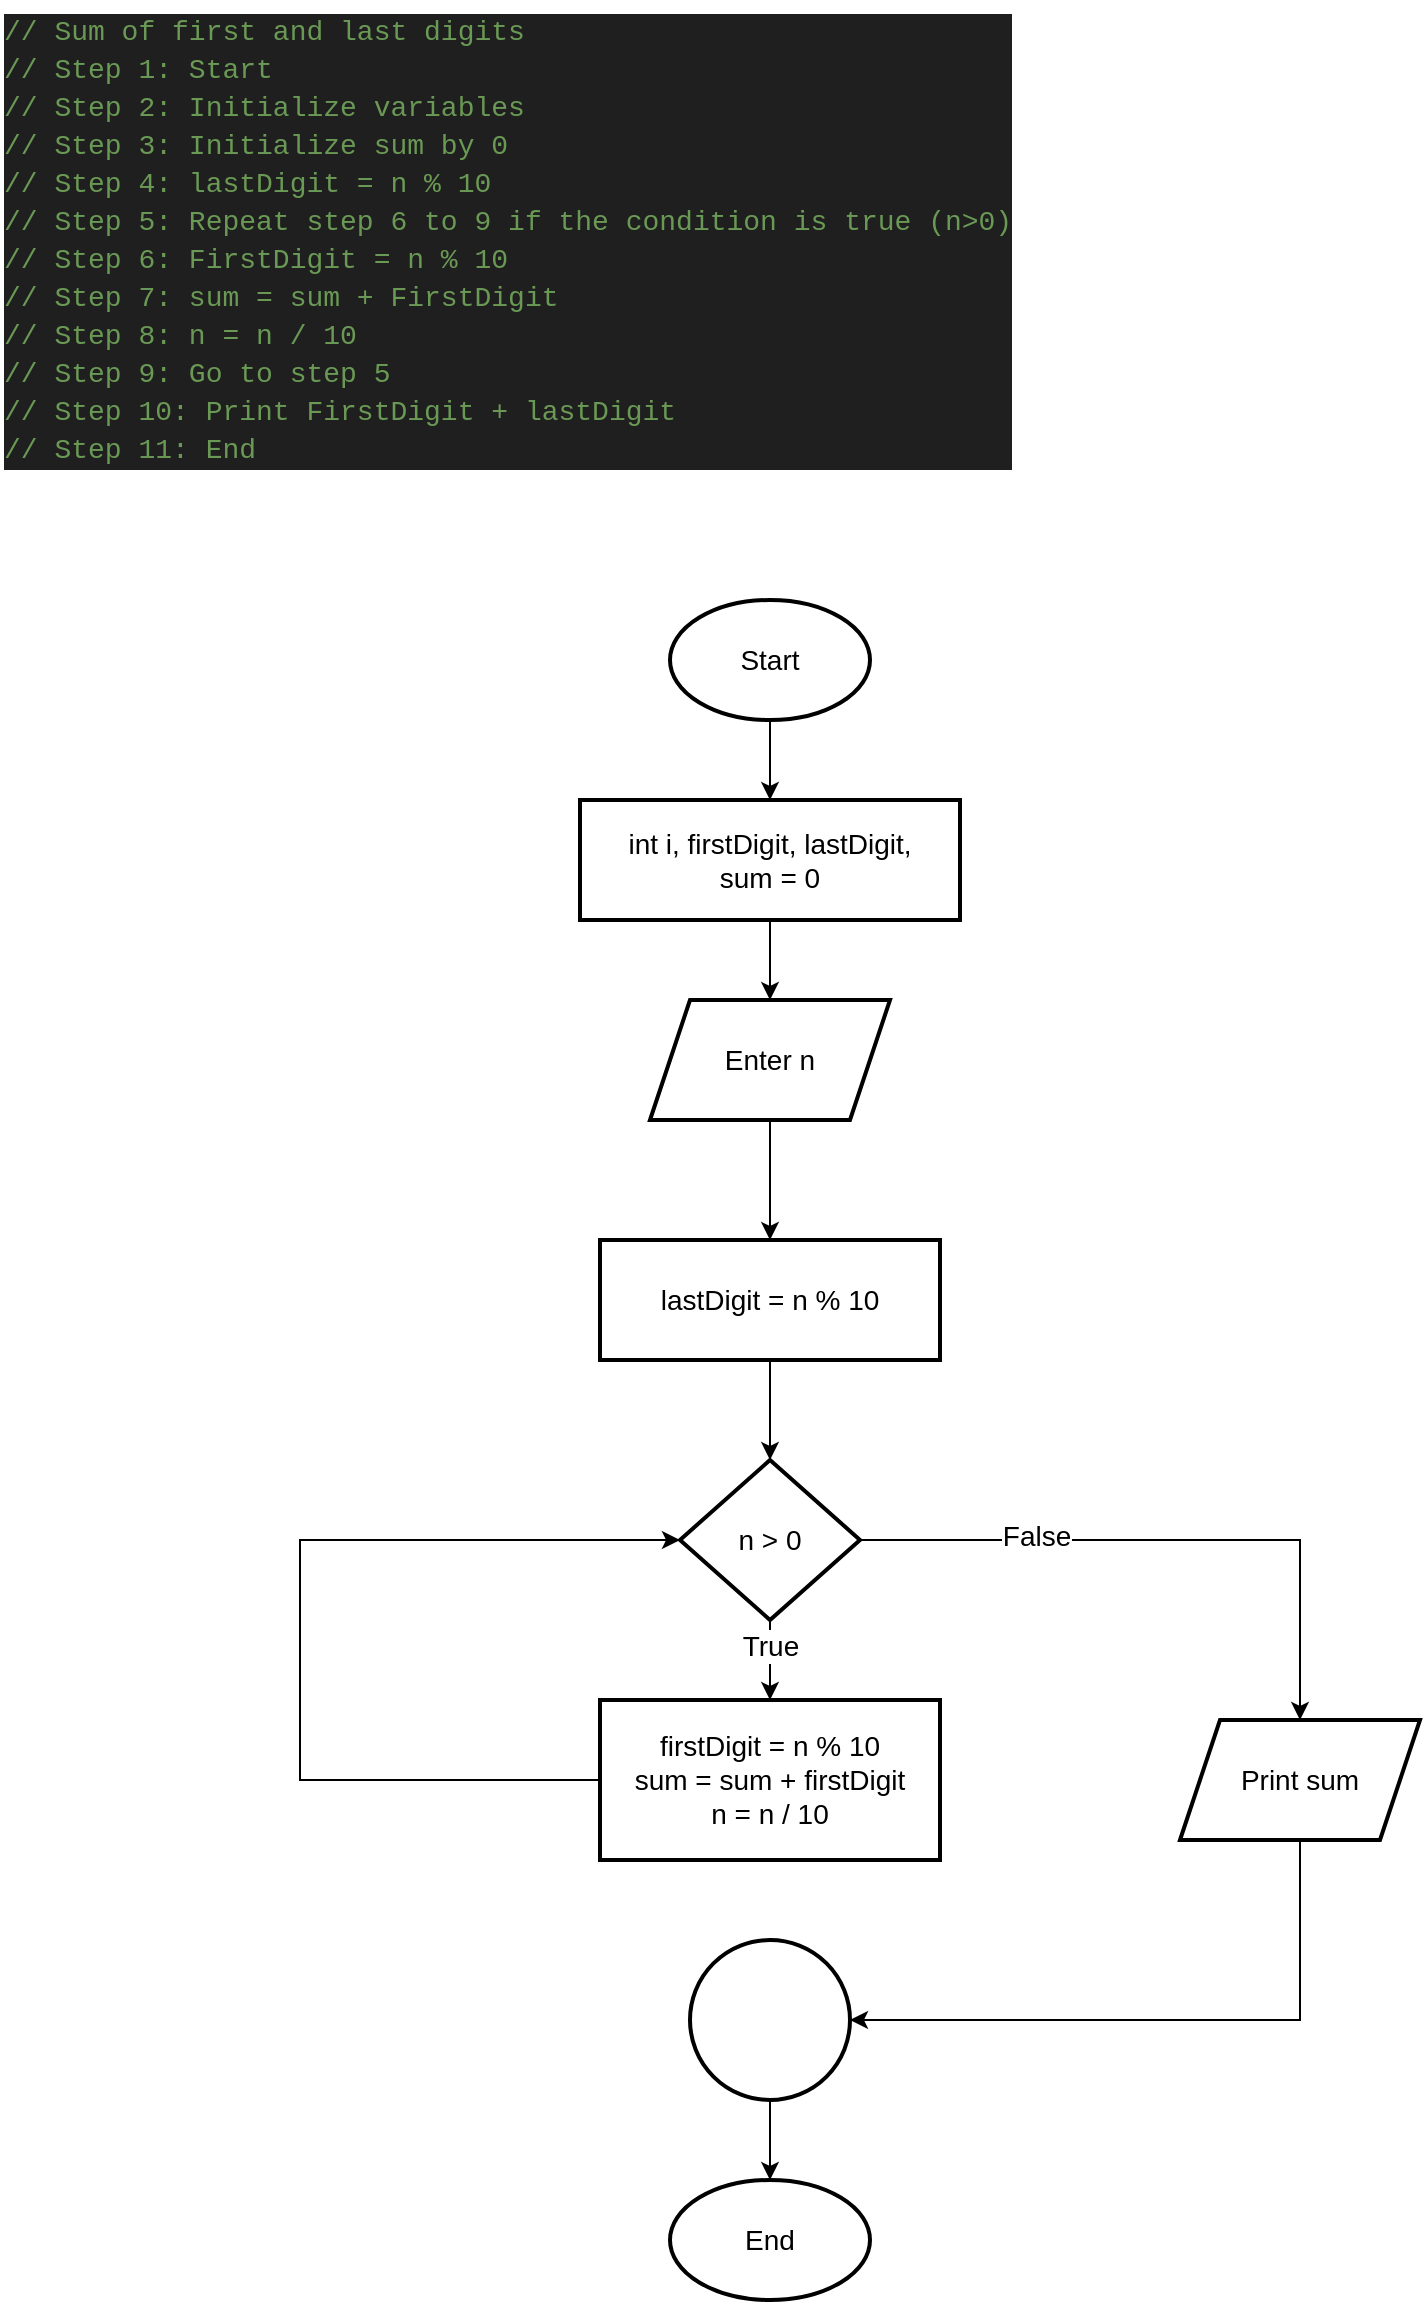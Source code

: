<mxfile version="26.2.9">
  <diagram name="Page-1" id="soHBd2a_jMFif4S6CW-Y">
    <mxGraphModel dx="1044" dy="562" grid="1" gridSize="10" guides="1" tooltips="1" connect="1" arrows="1" fold="1" page="1" pageScale="1" pageWidth="850" pageHeight="1100" math="0" shadow="0">
      <root>
        <mxCell id="0" />
        <mxCell id="1" parent="0" />
        <mxCell id="-sM4Souwvshf5DNwgaqd-1" value="&lt;div style=&quot;color: rgb(204, 204, 204); background-color: rgb(31, 31, 31); font-family: Consolas, &amp;quot;Courier New&amp;quot;, monospace; font-weight: normal; line-height: 19px; white-space: pre;&quot;&gt;&lt;div&gt;&lt;span style=&quot;color: #6a9955;&quot;&gt;// Sum of first and last digits&lt;/span&gt;&lt;/div&gt;&lt;div&gt;&lt;span style=&quot;color: #6a9955;&quot;&gt;// Step 1: Start&lt;/span&gt;&lt;/div&gt;&lt;div&gt;&lt;span style=&quot;color: #6a9955;&quot;&gt;// Step 2: Initialize variables&lt;/span&gt;&lt;/div&gt;&lt;div&gt;&lt;span style=&quot;color: #6a9955;&quot;&gt;// Step 3: Initialize sum by 0&lt;/span&gt;&lt;/div&gt;&lt;div&gt;&lt;span style=&quot;color: #6a9955;&quot;&gt;// Step 4: lastDigit = n % 10&lt;/span&gt;&lt;/div&gt;&lt;div&gt;&lt;span style=&quot;color: #6a9955;&quot;&gt;// Step 5: Repeat step 6 to 9 if the condition is true (n&amp;gt;0)&lt;/span&gt;&lt;/div&gt;&lt;div&gt;&lt;span style=&quot;color: #6a9955;&quot;&gt;// Step 6: FirstDigit = n % 10&lt;/span&gt;&lt;/div&gt;&lt;div&gt;&lt;span style=&quot;color: #6a9955;&quot;&gt;// Step 7: sum = sum + FirstDigit&lt;/span&gt;&lt;/div&gt;&lt;div&gt;&lt;span style=&quot;color: #6a9955;&quot;&gt;// Step 8: n = n / 10&lt;/span&gt;&lt;/div&gt;&lt;div&gt;&lt;span style=&quot;color: #6a9955;&quot;&gt;// Step 9: Go to step 5&lt;/span&gt;&lt;/div&gt;&lt;div&gt;&lt;span style=&quot;color: #6a9955;&quot;&gt;// Step 10: Print FirstDigit + lastDigit&lt;/span&gt;&lt;/div&gt;&lt;div&gt;&lt;span style=&quot;color: #6a9955;&quot;&gt;// Step 11: End&lt;/span&gt;&lt;/div&gt;&lt;/div&gt;" style="text;whiteSpace=wrap;html=1;fontSize=14;" vertex="1" parent="1">
          <mxGeometry x="40" y="30" width="500" height="250" as="geometry" />
        </mxCell>
        <mxCell id="-sM4Souwvshf5DNwgaqd-5" value="" style="edgeStyle=orthogonalEdgeStyle;rounded=0;orthogonalLoop=1;jettySize=auto;html=1;fontSize=14;" edge="1" parent="1" source="-sM4Souwvshf5DNwgaqd-2" target="-sM4Souwvshf5DNwgaqd-4">
          <mxGeometry relative="1" as="geometry" />
        </mxCell>
        <mxCell id="-sM4Souwvshf5DNwgaqd-2" value="Start" style="strokeWidth=2;html=1;shape=mxgraph.flowchart.start_1;whiteSpace=wrap;fontSize=14;" vertex="1" parent="1">
          <mxGeometry x="375" y="330" width="100" height="60" as="geometry" />
        </mxCell>
        <mxCell id="-sM4Souwvshf5DNwgaqd-3" value="End" style="strokeWidth=2;html=1;shape=mxgraph.flowchart.start_1;whiteSpace=wrap;fontSize=14;" vertex="1" parent="1">
          <mxGeometry x="375" y="1120" width="100" height="60" as="geometry" />
        </mxCell>
        <mxCell id="-sM4Souwvshf5DNwgaqd-7" value="" style="edgeStyle=orthogonalEdgeStyle;rounded=0;orthogonalLoop=1;jettySize=auto;html=1;fontSize=14;" edge="1" parent="1" source="-sM4Souwvshf5DNwgaqd-4" target="-sM4Souwvshf5DNwgaqd-6">
          <mxGeometry relative="1" as="geometry" />
        </mxCell>
        <mxCell id="-sM4Souwvshf5DNwgaqd-4" value="int i, firstDigit, lastDigit,&lt;div&gt;sum = 0&lt;/div&gt;" style="whiteSpace=wrap;html=1;strokeWidth=2;fontSize=14;" vertex="1" parent="1">
          <mxGeometry x="330" y="430" width="190" height="60" as="geometry" />
        </mxCell>
        <mxCell id="-sM4Souwvshf5DNwgaqd-9" value="" style="edgeStyle=orthogonalEdgeStyle;rounded=0;orthogonalLoop=1;jettySize=auto;html=1;fontSize=14;" edge="1" parent="1" source="-sM4Souwvshf5DNwgaqd-6" target="-sM4Souwvshf5DNwgaqd-8">
          <mxGeometry relative="1" as="geometry" />
        </mxCell>
        <mxCell id="-sM4Souwvshf5DNwgaqd-6" value="Enter n" style="shape=parallelogram;perimeter=parallelogramPerimeter;whiteSpace=wrap;html=1;fixedSize=1;strokeWidth=2;fontSize=14;" vertex="1" parent="1">
          <mxGeometry x="365" y="530" width="120" height="60" as="geometry" />
        </mxCell>
        <mxCell id="-sM4Souwvshf5DNwgaqd-11" value="" style="edgeStyle=orthogonalEdgeStyle;rounded=0;orthogonalLoop=1;jettySize=auto;html=1;fontSize=14;" edge="1" parent="1" source="-sM4Souwvshf5DNwgaqd-8" target="-sM4Souwvshf5DNwgaqd-10">
          <mxGeometry relative="1" as="geometry" />
        </mxCell>
        <mxCell id="-sM4Souwvshf5DNwgaqd-8" value="lastDigit = n % 10" style="whiteSpace=wrap;html=1;strokeWidth=2;fontSize=14;" vertex="1" parent="1">
          <mxGeometry x="340" y="650" width="170" height="60" as="geometry" />
        </mxCell>
        <mxCell id="-sM4Souwvshf5DNwgaqd-13" value="" style="edgeStyle=orthogonalEdgeStyle;rounded=0;orthogonalLoop=1;jettySize=auto;html=1;fontSize=14;" edge="1" parent="1" source="-sM4Souwvshf5DNwgaqd-10" target="-sM4Souwvshf5DNwgaqd-12">
          <mxGeometry relative="1" as="geometry" />
        </mxCell>
        <mxCell id="-sM4Souwvshf5DNwgaqd-21" value="True" style="edgeLabel;html=1;align=center;verticalAlign=middle;resizable=0;points=[];fontSize=14;" vertex="1" connectable="0" parent="-sM4Souwvshf5DNwgaqd-13">
          <mxGeometry x="-0.38" relative="1" as="geometry">
            <mxPoint as="offset" />
          </mxGeometry>
        </mxCell>
        <mxCell id="-sM4Souwvshf5DNwgaqd-15" value="" style="edgeStyle=orthogonalEdgeStyle;rounded=0;orthogonalLoop=1;jettySize=auto;html=1;fontSize=14;" edge="1" parent="1" source="-sM4Souwvshf5DNwgaqd-10" target="-sM4Souwvshf5DNwgaqd-14">
          <mxGeometry relative="1" as="geometry" />
        </mxCell>
        <mxCell id="-sM4Souwvshf5DNwgaqd-22" value="False" style="edgeLabel;html=1;align=center;verticalAlign=middle;resizable=0;points=[];fontSize=14;" vertex="1" connectable="0" parent="-sM4Souwvshf5DNwgaqd-15">
          <mxGeometry x="-0.437" y="2" relative="1" as="geometry">
            <mxPoint as="offset" />
          </mxGeometry>
        </mxCell>
        <mxCell id="-sM4Souwvshf5DNwgaqd-10" value="n &amp;gt; 0" style="rhombus;whiteSpace=wrap;html=1;strokeWidth=2;fontSize=14;" vertex="1" parent="1">
          <mxGeometry x="380" y="760" width="90" height="80" as="geometry" />
        </mxCell>
        <mxCell id="-sM4Souwvshf5DNwgaqd-20" value="" style="edgeStyle=orthogonalEdgeStyle;rounded=0;orthogonalLoop=1;jettySize=auto;html=1;entryX=0;entryY=0.5;entryDx=0;entryDy=0;fontSize=14;" edge="1" parent="1" source="-sM4Souwvshf5DNwgaqd-12" target="-sM4Souwvshf5DNwgaqd-10">
          <mxGeometry relative="1" as="geometry">
            <mxPoint x="260" y="920" as="targetPoint" />
            <Array as="points">
              <mxPoint x="190" y="920" />
              <mxPoint x="190" y="800" />
            </Array>
          </mxGeometry>
        </mxCell>
        <mxCell id="-sM4Souwvshf5DNwgaqd-12" value="firstDigit = n % 10&lt;div&gt;sum = sum + firstDigit&lt;/div&gt;&lt;div&gt;n = n / 10&lt;/div&gt;" style="whiteSpace=wrap;html=1;strokeWidth=2;fontSize=14;" vertex="1" parent="1">
          <mxGeometry x="340" y="880" width="170" height="80" as="geometry" />
        </mxCell>
        <mxCell id="-sM4Souwvshf5DNwgaqd-17" value="" style="edgeStyle=orthogonalEdgeStyle;rounded=0;orthogonalLoop=1;jettySize=auto;html=1;fontSize=14;" edge="1" parent="1" source="-sM4Souwvshf5DNwgaqd-14" target="-sM4Souwvshf5DNwgaqd-16">
          <mxGeometry relative="1" as="geometry">
            <Array as="points">
              <mxPoint x="690" y="1040" />
            </Array>
          </mxGeometry>
        </mxCell>
        <mxCell id="-sM4Souwvshf5DNwgaqd-14" value="Print sum" style="shape=parallelogram;perimeter=parallelogramPerimeter;whiteSpace=wrap;html=1;fixedSize=1;strokeWidth=2;fontSize=14;" vertex="1" parent="1">
          <mxGeometry x="630" y="890" width="120" height="60" as="geometry" />
        </mxCell>
        <mxCell id="-sM4Souwvshf5DNwgaqd-18" value="" style="edgeStyle=orthogonalEdgeStyle;rounded=0;orthogonalLoop=1;jettySize=auto;html=1;fontSize=14;" edge="1" parent="1" source="-sM4Souwvshf5DNwgaqd-16" target="-sM4Souwvshf5DNwgaqd-3">
          <mxGeometry relative="1" as="geometry" />
        </mxCell>
        <mxCell id="-sM4Souwvshf5DNwgaqd-16" value="" style="ellipse;whiteSpace=wrap;html=1;strokeWidth=2;fontSize=14;" vertex="1" parent="1">
          <mxGeometry x="385" y="1000" width="80" height="80" as="geometry" />
        </mxCell>
      </root>
    </mxGraphModel>
  </diagram>
</mxfile>
